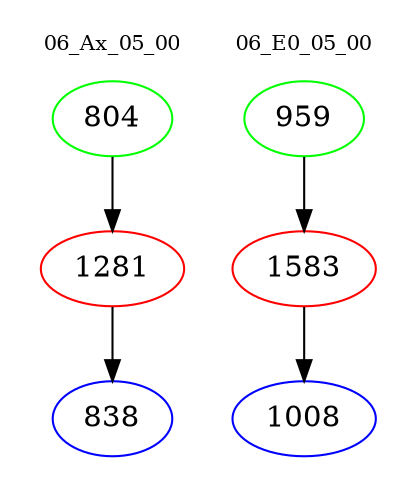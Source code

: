 digraph{
subgraph cluster_0 {
color = white
label = "06_Ax_05_00";
fontsize=10;
T0_804 [label="804", color="green"]
T0_804 -> T0_1281 [color="black"]
T0_1281 [label="1281", color="red"]
T0_1281 -> T0_838 [color="black"]
T0_838 [label="838", color="blue"]
}
subgraph cluster_1 {
color = white
label = "06_E0_05_00";
fontsize=10;
T1_959 [label="959", color="green"]
T1_959 -> T1_1583 [color="black"]
T1_1583 [label="1583", color="red"]
T1_1583 -> T1_1008 [color="black"]
T1_1008 [label="1008", color="blue"]
}
}
